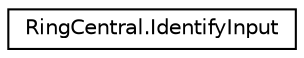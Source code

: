 digraph "Graphical Class Hierarchy"
{
 // LATEX_PDF_SIZE
  edge [fontname="Helvetica",fontsize="10",labelfontname="Helvetica",labelfontsize="10"];
  node [fontname="Helvetica",fontsize="10",shape=record];
  rankdir="LR";
  Node0 [label="RingCentral.IdentifyInput",height=0.2,width=0.4,color="black", fillcolor="white", style="filled",URL="$classRingCentral_1_1IdentifyInput.html",tooltip=" "];
}
